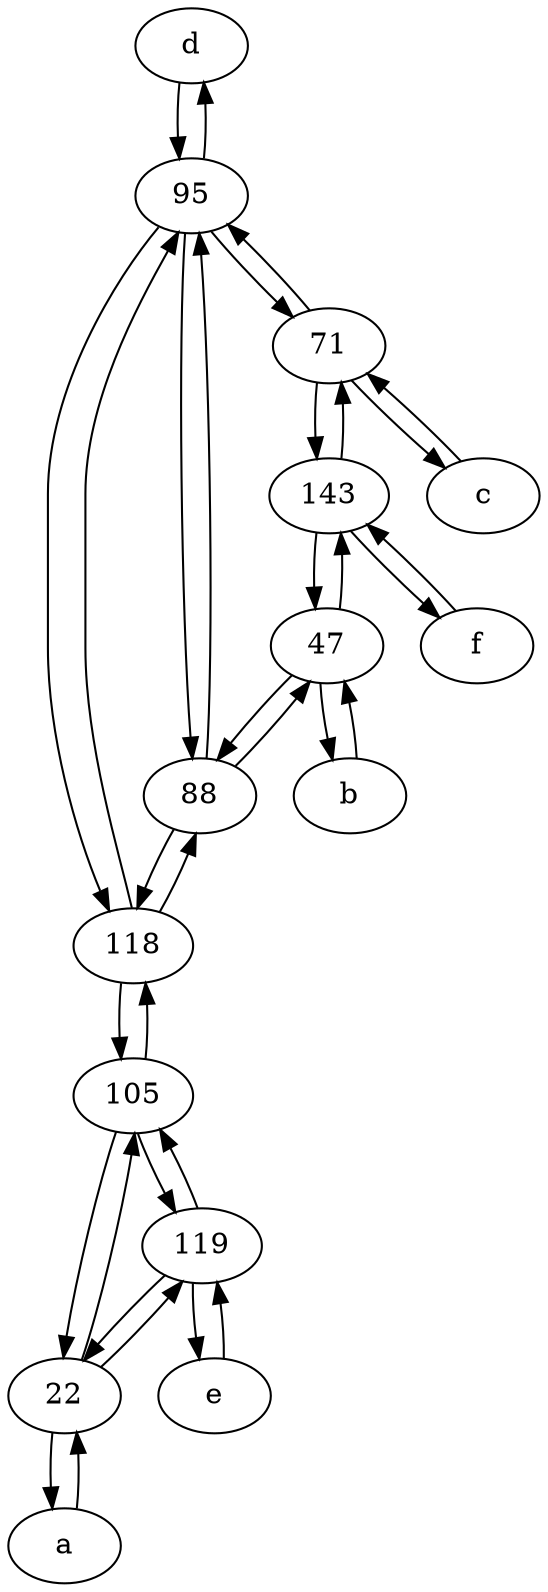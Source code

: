 digraph  {
	d [pos="20,30!"];
	143;
	105;
	c [pos="20,10!"];
	88;
	e [pos="30,50!"];
	47;
	118;
	b [pos="50,20!"];
	71;
	f [pos="15,45!"];
	22;
	95;
	119;
	a [pos="40,10!"];
	95 -> 71;
	119 -> 105;
	f -> 143;
	88 -> 118;
	c -> 71;
	88 -> 47;
	b -> 47;
	22 -> a;
	71 -> c;
	22 -> 119;
	47 -> b;
	105 -> 118;
	143 -> 47;
	118 -> 95;
	95 -> 118;
	105 -> 22;
	88 -> 95;
	95 -> 88;
	71 -> 95;
	105 -> 119;
	118 -> 105;
	d -> 95;
	e -> 119;
	143 -> f;
	47 -> 143;
	71 -> 143;
	95 -> d;
	47 -> 88;
	119 -> 22;
	a -> 22;
	22 -> 105;
	143 -> 71;
	119 -> e;
	118 -> 88;

	}